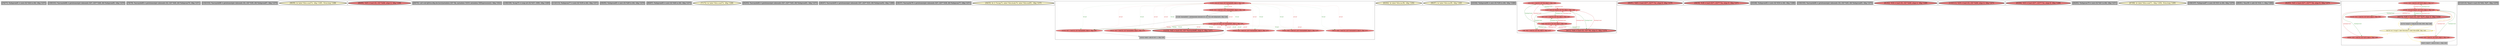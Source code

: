 
digraph G {





subgraph cluster33 {


node6914 [penwidth=3.0,fontsize=20,fillcolor=grey,label="[76/77]  %idxprom81 = zext i32 %44 to i64, !dbg !1475",shape=rectangle,style=filled ]



}

subgraph cluster27 {


node6908 [penwidth=3.0,fontsize=20,fillcolor=grey,label="[100/101]  %arrayidx86 = getelementptr inbounds i32*, i32** %48, i64 %idxprom85, !dbg !1479",shape=rectangle,style=filled ]



}

subgraph cluster28 {


node6909 [penwidth=3.0,fontsize=20,fillcolor=grey,label="[78/79]  %arrayidx80 = getelementptr inbounds i32, i32* %40, i64 %idxprom79, !dbg !1471",shape=rectangle,style=filled ]



}

subgraph cluster26 {


node6907 [penwidth=3.0,fontsize=20,fillcolor=grey,label="[102/103]  %arrayidx88 = getelementptr inbounds i32, i32* %50, i64 %idxprom87, !dbg !1479",shape=rectangle,style=filled ]



}

subgraph cluster29 {


node6910 [penwidth=3.0,fontsize=20,fillcolor=lemonchiffon,label="[98/99]  br label %for.cond74, !dbg !1485, !llvm.loop !1486",shape=ellipse,style=filled ]



}

subgraph cluster25 {


node6906 [penwidth=3.0,fontsize=20,fillcolor=lightcoral,label="[88/89]  %49 = load i32, i32* %i66, align 4, !dbg !1480",shape=ellipse,style=filled ]



}

subgraph cluster24 {


node6905 [penwidth=3.0,fontsize=20,fillcolor=grey,label="[69/70]  call void @llvm.dbg.declare(metadata i32* %k, metadata !1619, metadata !DIExpression()), !dbg !1622",shape=rectangle,style=filled ]



}

subgraph cluster22 {


node6903 [penwidth=3.0,fontsize=20,fillcolor=grey,label="[108/109]  %cmp75 = icmp ult i32 %37, 1000, !dbg !1469",shape=rectangle,style=filled ]



}

subgraph cluster20 {


node6901 [penwidth=3.0,fontsize=20,fillcolor=grey,label="[114/115]  %idxprom77 = zext i32 %39 to i64, !dbg !1471",shape=rectangle,style=filled ]



}

subgraph cluster18 {


node6899 [penwidth=3.0,fontsize=20,fillcolor=grey,label="[94/95]  %idxprom85 = zext i32 %49 to i64, !dbg !1479",shape=rectangle,style=filled ]



}

subgraph cluster34 {


node6915 [penwidth=3.0,fontsize=20,fillcolor=grey,label="[86/87]  %idxprom83 = zext i32 %46 to i64, !dbg !1475",shape=rectangle,style=filled ]



}

subgraph cluster16 {


node6897 [penwidth=3.0,fontsize=20,fillcolor=lemonchiffon,label="[71/72]  br label %for.cond74, !dbg !1466",shape=ellipse,style=filled ]



}

subgraph cluster17 {


node6898 [penwidth=3.0,fontsize=20,fillcolor=grey,label="[92/93]  %arrayidx82 = getelementptr inbounds i32*, i32** %43, i64 %idxprom81, !dbg !1475",shape=rectangle,style=filled ]



}

subgraph cluster4 {


node6877 [penwidth=3.0,fontsize=20,fillcolor=grey,label="[46/47]  %arrayidx93 = getelementptr inbounds i32*, i32** %53, i64 %idxprom92, !dbg !1488",shape=rectangle,style=filled ]



}

subgraph cluster3 {


node6876 [penwidth=3.0,fontsize=20,fillcolor=grey,label="[36/37]  %arrayidx78 = getelementptr inbounds i32*, i32** %38, i64 %idxprom77, !dbg !1471",shape=rectangle,style=filled ]



}

subgraph cluster2 {


node6875 [penwidth=3.0,fontsize=20,fillcolor=lemonchiffon,label="[34/35]  br i1 %cmp75, label %for.body76, label %for.end91, !dbg !1470",shape=ellipse,style=filled ]



}

subgraph cluster1 {


node6874 [fillcolor=lightcoral,label="[15/30]  store i32 %mul, i32* %arrayidx88, align 4, !dbg !1482",shape=ellipse,style=filled ]
node6873 [fillcolor=lightcoral,label="[26/29]  %55 = load i32*, i32** %arrayidx93, align 8, !dbg !1488",shape=ellipse,style=filled ]
node6872 [fillcolor=lightcoral,label="[22/25]  %57 = load i32, i32* %arrayidx95, align 4, !dbg !1491",shape=ellipse,style=filled ]
node6871 [fillcolor=grey,label="[27/28]  %arrayidx95 = getelementptr inbounds i32, i32* %55, i64 %idxprom94, !dbg !1488",shape=rectangle,style=filled ]
node6870 [penwidth=3.0,fontsize=20,fillcolor=lightcoral,label="[12/33]  %42 = load i32, i32* %arrayidx80, align 4, !dbg !1471",shape=ellipse,style=filled ]
node6865 [fillcolor=lightcoral,label="[20/21]  %47 = load i32, i32* %arrayidx84, align 4, !dbg !1475",shape=ellipse,style=filled ]
node6867 [fillcolor=lightcoral,label="[13/32]  store i32 %add, i32* %arrayidx95, align 4, !dbg !1491",shape=ellipse,style=filled ]
node6864 [fillcolor=grey,label="[23/24]  %add = add i32 %57, 1, !dbg !1491",shape=rectangle,style=filled ]
node6869 [fillcolor=lightcoral,label="[16/17]  %40 = load i32*, i32** %arrayidx78, align 8, !dbg !1471",shape=ellipse,style=filled ]
node6866 [fillcolor=lightcoral,label="[18/19]  %45 = load i32*, i32** %arrayidx82, align 8, !dbg !1475",shape=ellipse,style=filled ]
node6868 [fillcolor=lightcoral,label="[14/31]  %50 = load i32*, i32** %arrayidx86, align 8, !dbg !1479",shape=ellipse,style=filled ]

node6869->node6874 [style=dotted,color=firebrick3,label="A|Conf",penwidth=1.0,fontcolor=firebrick3 ]
node6874->node6868 [style=dotted,color=forestgreen,label="T|Conf",penwidth=1.0,fontcolor=forestgreen ]
node6872->node6874 [style=dotted,color=firebrick3,label="A|Conf",penwidth=1.0,fontcolor=firebrick3 ]
node6874->node6872 [style=dotted,color=forestgreen,label="T|Conf",penwidth=1.0,fontcolor=forestgreen ]
node6868->node6867 [style=dotted,color=firebrick3,label="A|Conf",penwidth=1.0,fontcolor=firebrick3 ]
node6867->node6868 [style=dotted,color=forestgreen,label="T|Conf",penwidth=1.0,fontcolor=forestgreen ]
node6872->node6867 [style=solid,color=firebrick3,label="A|indep",penwidth=1.0,fontcolor=firebrick3 ]
node6874->node6869 [style=dotted,color=forestgreen,label="T|Conf",penwidth=1.0,fontcolor=forestgreen ]
node6865->node6867 [style=dotted,color=firebrick3,label="A|Conf",penwidth=1.0,fontcolor=firebrick3 ]
node6867->node6865 [style=dotted,color=forestgreen,label="T|Conf",penwidth=1.0,fontcolor=forestgreen ]
node6869->node6867 [style=dotted,color=firebrick3,label="A|Conf",penwidth=1.0,fontcolor=firebrick3 ]
node6867->node6873 [style=dotted,color=forestgreen,label="T|Conf",penwidth=1.0,fontcolor=forestgreen ]
node6867->node6872 [style=solid,color=forestgreen,label="T|indep",penwidth=1.0,fontcolor=forestgreen ]
node6873->node6867 [style=dotted,color=firebrick3,label="A|Conf",penwidth=1.0,fontcolor=firebrick3 ]
node6870->node6874 [style=dotted,color=firebrick3,label="A|Conf",penwidth=1.0,fontcolor=firebrick3 ]
node6874->node6870 [style=dotted,color=forestgreen,label="T|Conf",penwidth=1.0,fontcolor=forestgreen ]
node6871->node6867 [style=solid,color=black,label="",penwidth=0.5,fontcolor=black ]
node6867->node6869 [style=dotted,color=forestgreen,label="T|Conf",penwidth=1.0,fontcolor=forestgreen ]
node6871->node6872 [style=solid,color=black,label="",penwidth=0.5,fontcolor=black ]
node6872->node6864 [style=solid,color=black,label="",penwidth=0.5,fontcolor=black ]
node6866->node6867 [style=dotted,color=firebrick3,label="A|Conf",penwidth=1.0,fontcolor=firebrick3 ]
node6865->node6874 [style=dotted,color=firebrick3,label="A|Conf",penwidth=1.0,fontcolor=firebrick3 ]
node6867->node6866 [style=dotted,color=forestgreen,label="T|Conf",penwidth=1.0,fontcolor=forestgreen ]
node6874->node6865 [style=dotted,color=forestgreen,label="T|Conf",penwidth=1.0,fontcolor=forestgreen ]
node6867->node6870 [style=dotted,color=forestgreen,label="T|Conf",penwidth=1.0,fontcolor=forestgreen ]
node6874->node6866 [style=dotted,color=forestgreen,label="T|Conf",penwidth=1.0,fontcolor=forestgreen ]
node6873->node6874 [style=dotted,color=firebrick3,label="A|Conf",penwidth=1.0,fontcolor=firebrick3 ]
node6874->node6873 [style=dotted,color=forestgreen,label="T|Conf",penwidth=1.0,fontcolor=forestgreen ]
node6873->node6871 [style=solid,color=black,label="",penwidth=0.5,fontcolor=black ]
node6866->node6874 [style=dotted,color=firebrick3,label="A|Conf",penwidth=1.0,fontcolor=firebrick3 ]
node6864->node6867 [style=solid,color=black,label="",penwidth=0.5,fontcolor=black ]
node6868->node6874 [style=dotted,color=firebrick3,label="A|Conf",penwidth=1.0,fontcolor=firebrick3 ]
node6870->node6867 [style=dotted,color=firebrick3,label="A|Conf",penwidth=1.0,fontcolor=firebrick3 ]


}

subgraph cluster12 {


node6885 [penwidth=3.0,fontsize=20,fillcolor=lemonchiffon,label="[63/64]  br label %for.inc96, !dbg !1492",shape=ellipse,style=filled ]



}

subgraph cluster32 {


node6913 [penwidth=3.0,fontsize=20,fillcolor=lemonchiffon,label="[96/97]  br label %for.inc89, !dbg !1483",shape=ellipse,style=filled ]



}

subgraph cluster5 {


node6878 [penwidth=3.0,fontsize=20,fillcolor=grey,label="[43/44]  %idxprom94 = zext i32 %56 to i64, !dbg !1488",shape=rectangle,style=filled ]



}

subgraph cluster0 {


node6862 [fillcolor=lightcoral,label="[4/5]  %52 = load i32, i32* %k, align 4, !dbg !1484",shape=ellipse,style=filled ]
node6861 [penwidth=3.0,fontsize=20,fillcolor=lightcoral,label="[0/11]  %44 = load i32, i32* %k, align 4, !dbg !1476",shape=ellipse,style=filled ]
node6860 [fillcolor=lightcoral,label="[2/9]  %41 = load i32, i32* %k, align 4, !dbg !1474",shape=ellipse,style=filled ]
node6863 [fillcolor=lightcoral,label="[1/10]  store i32 %inc90, i32* %k, align 4, !dbg !1484",shape=ellipse,style=filled ]
node6858 [fillcolor=lightcoral,label="[6/7]  %37 = load i32, i32* %k, align 4, !dbg !1467",shape=ellipse,style=filled ]
node6859 [fillcolor=lightcoral,label="[3/8]  store i32 0, i32* %k, align 4, !dbg !1465",shape=ellipse,style=filled ]

node6862->node6859 [style=solid,color=firebrick3,label="A|indep|Const",penwidth=1.0,fontcolor=firebrick3 ]
node6858->node6863 [style=solid,color=firebrick3,label="A|indep|Const",penwidth=1.0,fontcolor=firebrick3 ]
node6859->node6860 [style=solid,color=forestgreen,label="T|indep|Const",penwidth=1.0,fontcolor=forestgreen ]
node6860->node6859 [style=solid,color=firebrick3,label="A|indep|Const",penwidth=1.0,fontcolor=firebrick3 ]
node6863->node6858 [style=solid,color=forestgreen,label="T|indep|Const",penwidth=1.0,fontcolor=forestgreen ]
node6859->node6858 [style=solid,color=forestgreen,label="T|indep|Const",penwidth=1.0,fontcolor=forestgreen ]
node6861->node6859 [style=solid,color=firebrick3,label="A|indep|Const",penwidth=1.0,fontcolor=firebrick3 ]
node6858->node6859 [style=solid,color=firebrick3,label="A|indep|Const",penwidth=1.0,fontcolor=firebrick3 ]
node6859->node6861 [style=solid,color=forestgreen,label="T|indep|Const",penwidth=1.0,fontcolor=forestgreen ]
node6862->node6863 [style=solid,color=firebrick3,label="A|indep|Const",penwidth=1.0,fontcolor=firebrick3 ]
node6863->node6862 [style=solid,color=forestgreen,label="T|indep|Const",penwidth=1.0,fontcolor=forestgreen ]
node6859->node6862 [style=solid,color=forestgreen,label="T|indep|Const",penwidth=1.0,fontcolor=forestgreen ]
node6861->node6863 [style=solid,color=firebrick3,label="A|indep|Const",penwidth=1.0,fontcolor=firebrick3 ]
node6863->node6861 [style=solid,color=forestgreen,label="T|indep|Const",penwidth=1.0,fontcolor=forestgreen ]
node6863->node6860 [style=solid,color=forestgreen,label="T|indep|Const",penwidth=1.0,fontcolor=forestgreen ]
node6860->node6863 [style=solid,color=firebrick3,label="A|indep|Const",penwidth=1.0,fontcolor=firebrick3 ]


}

subgraph cluster31 {


node6912 [penwidth=3.0,fontsize=20,fillcolor=lightcoral,label="[90/91]  %48 = load i32**, i32*** %c, align 8, !dbg !1479",shape=ellipse,style=filled ]



}

subgraph cluster30 {


node6911 [penwidth=3.0,fontsize=20,fillcolor=lightcoral,label="[38/39]  %38 = load i32**, i32*** %a, align 8, !dbg !1471",shape=ellipse,style=filled ]



}

subgraph cluster6 {


node6879 [penwidth=3.0,fontsize=20,fillcolor=grey,label="[45/48]  %idxprom92 = zext i32 %54 to i64, !dbg !1488",shape=rectangle,style=filled ]



}

subgraph cluster14 {


node6895 [penwidth=3.0,fontsize=20,fillcolor=grey,label="[104/105]  %arrayidx84 = getelementptr inbounds i32, i32* %45, i64 %idxprom83, !dbg !1475",shape=rectangle,style=filled ]



}

subgraph cluster7 {


node6880 [penwidth=3.0,fontsize=20,fillcolor=lightcoral,label="[61/62]  %54 = load i32, i32* %i66, align 4, !dbg !1489",shape=ellipse,style=filled ]



}

subgraph cluster23 {


node6904 [penwidth=3.0,fontsize=20,fillcolor=lightcoral,label="[110/111]  %39 = load i32, i32* %i66, align 4, !dbg !1473",shape=ellipse,style=filled ]



}

subgraph cluster8 {


node6881 [penwidth=3.0,fontsize=20,fillcolor=lightcoral,label="[65/66]  %53 = load i32**, i32*** %c, align 8, !dbg !1488",shape=ellipse,style=filled ]



}

subgraph cluster21 {


node6902 [penwidth=3.0,fontsize=20,fillcolor=grey,label="[84/85]  %idxprom79 = zext i32 %41 to i64, !dbg !1471",shape=rectangle,style=filled ]



}

subgraph cluster9 {


node6882 [penwidth=3.0,fontsize=20,fillcolor=lemonchiffon,label="[67/68]  br label %for.cond71, !dbg !1494, !llvm.loop !1495",shape=ellipse,style=filled ]



}

subgraph cluster19 {


node6900 [penwidth=3.0,fontsize=20,fillcolor=grey,label="[106/107]  %idxprom87 = zext i32 %51 to i64, !dbg !1479",shape=rectangle,style=filled ]



}

subgraph cluster10 {


node6883 [penwidth=3.0,fontsize=20,fillcolor=grey,label="[80/81]  %inc90 = add i32 %52, 1, !dbg !1484",shape=rectangle,style=filled ]



}

subgraph cluster11 {


node6884 [penwidth=3.0,fontsize=20,fillcolor=lightcoral,label="[82/83]  %43 = load i32**, i32*** %b, align 8, !dbg !1475",shape=ellipse,style=filled ]



}

subgraph cluster13 {


node6893 [fillcolor=lightcoral,label="[53/54]  %46 = load i32, i32* %j70, align 4, !dbg !1477",shape=ellipse,style=filled ]
node6892 [fillcolor=lightcoral,label="[49/60]  %56 = load i32, i32* %j70, align 4, !dbg !1490",shape=ellipse,style=filled ]
node6888 [fillcolor=lightcoral,label="[51/52]  %51 = load i32, i32* %j70, align 4, !dbg !1481",shape=ellipse,style=filled ]
node6886 [fillcolor=lightcoral,label="[55/58]  %58 = load i32, i32* %j70, align 4, !dbg !1493",shape=ellipse,style=filled ]
node6887 [fillcolor=grey,label="[56/57]  %inc97 = add i32 %58, 1, !dbg !1493",shape=rectangle,style=filled ]
node6890 [penwidth=3.0,fontsize=20,fillcolor=lightcoral,label="[40/75]  %36 = load i32, i32* %j70, align 4, !dbg !1458",shape=ellipse,style=filled ]
node6894 [fillcolor=grey,label="[41/74]  %cmp72 = icmp ult i32 %36, 3000, !dbg !1460",shape=rectangle,style=filled ]
node6889 [fillcolor=lightcoral,label="[50/59]  store i32 %inc97, i32* %j70, align 4, !dbg !1493",shape=ellipse,style=filled ]
node6891 [fillcolor=lemonchiffon,label="[42/73]  br i1 %cmp72, label %for.body73, label %for.end98, !dbg !1461",shape=ellipse,style=filled ]

node6891->node6887 [style=solid,color=gold,label="C",penwidth=1.0,fontcolor=gold ]
node6891->node6886 [style=solid,color=gold,label="C",penwidth=1.0,fontcolor=gold ]
node6890->node6894 [style=solid,color=black,label="",penwidth=0.5,fontcolor=black ]
node6889->node6893 [style=solid,color=forestgreen,label="T|indep|Const",penwidth=1.0,fontcolor=forestgreen ]
node6894->node6891 [style=solid,color=black,label="",penwidth=0.5,fontcolor=black ]
node6891->node6891 [style=solid,color=gold,label="C",penwidth=1.0,fontcolor=gold ]
node6889->node6890 [style=solid,color=forestgreen,label="T|indep|Const",penwidth=1.0,fontcolor=forestgreen ]
node6886->node6887 [style=solid,color=black,label="",penwidth=0.5,fontcolor=black ]
node6889->node6888 [style=solid,color=forestgreen,label="T|indep|Const",penwidth=1.0,fontcolor=forestgreen ]
node6891->node6889 [style=solid,color=gold,label="C",penwidth=1.0,fontcolor=gold ]
node6891->node6892 [style=solid,color=gold,label="C",penwidth=1.0,fontcolor=gold ]
node6888->node6889 [style=solid,color=firebrick3,label="A|indep|Const",penwidth=1.0,fontcolor=firebrick3 ]
node6889->node6886 [style=solid,color=forestgreen,label="T|indep|Const",penwidth=1.0,fontcolor=forestgreen ]
node6893->node6889 [style=solid,color=firebrick3,label="A|indep|Const",penwidth=1.0,fontcolor=firebrick3 ]
node6889->node6892 [style=solid,color=forestgreen,label="T|indep|Const",penwidth=1.0,fontcolor=forestgreen ]
node6887->node6889 [style=solid,color=black,label="",penwidth=0.5,fontcolor=black ]
node6891->node6894 [style=solid,color=gold,label="C",penwidth=1.0,fontcolor=gold ]
node6890->node6889 [style=solid,color=firebrick3,label="A|indep|Const",penwidth=1.0,fontcolor=firebrick3 ]
node6891->node6890 [style=solid,color=gold,label="C",penwidth=1.0,fontcolor=gold ]
node6886->node6889 [style=solid,color=firebrick3,label="A|indep|Const",penwidth=1.0,fontcolor=firebrick3 ]
node6892->node6889 [style=solid,color=firebrick3,label="A|indep|Const",penwidth=1.0,fontcolor=firebrick3 ]


}

subgraph cluster15 {


node6896 [penwidth=3.0,fontsize=20,fillcolor=grey,label="[112/113]  %mul = mul i32 %42, %47, !dbg !1478",shape=rectangle,style=filled ]



}

}
